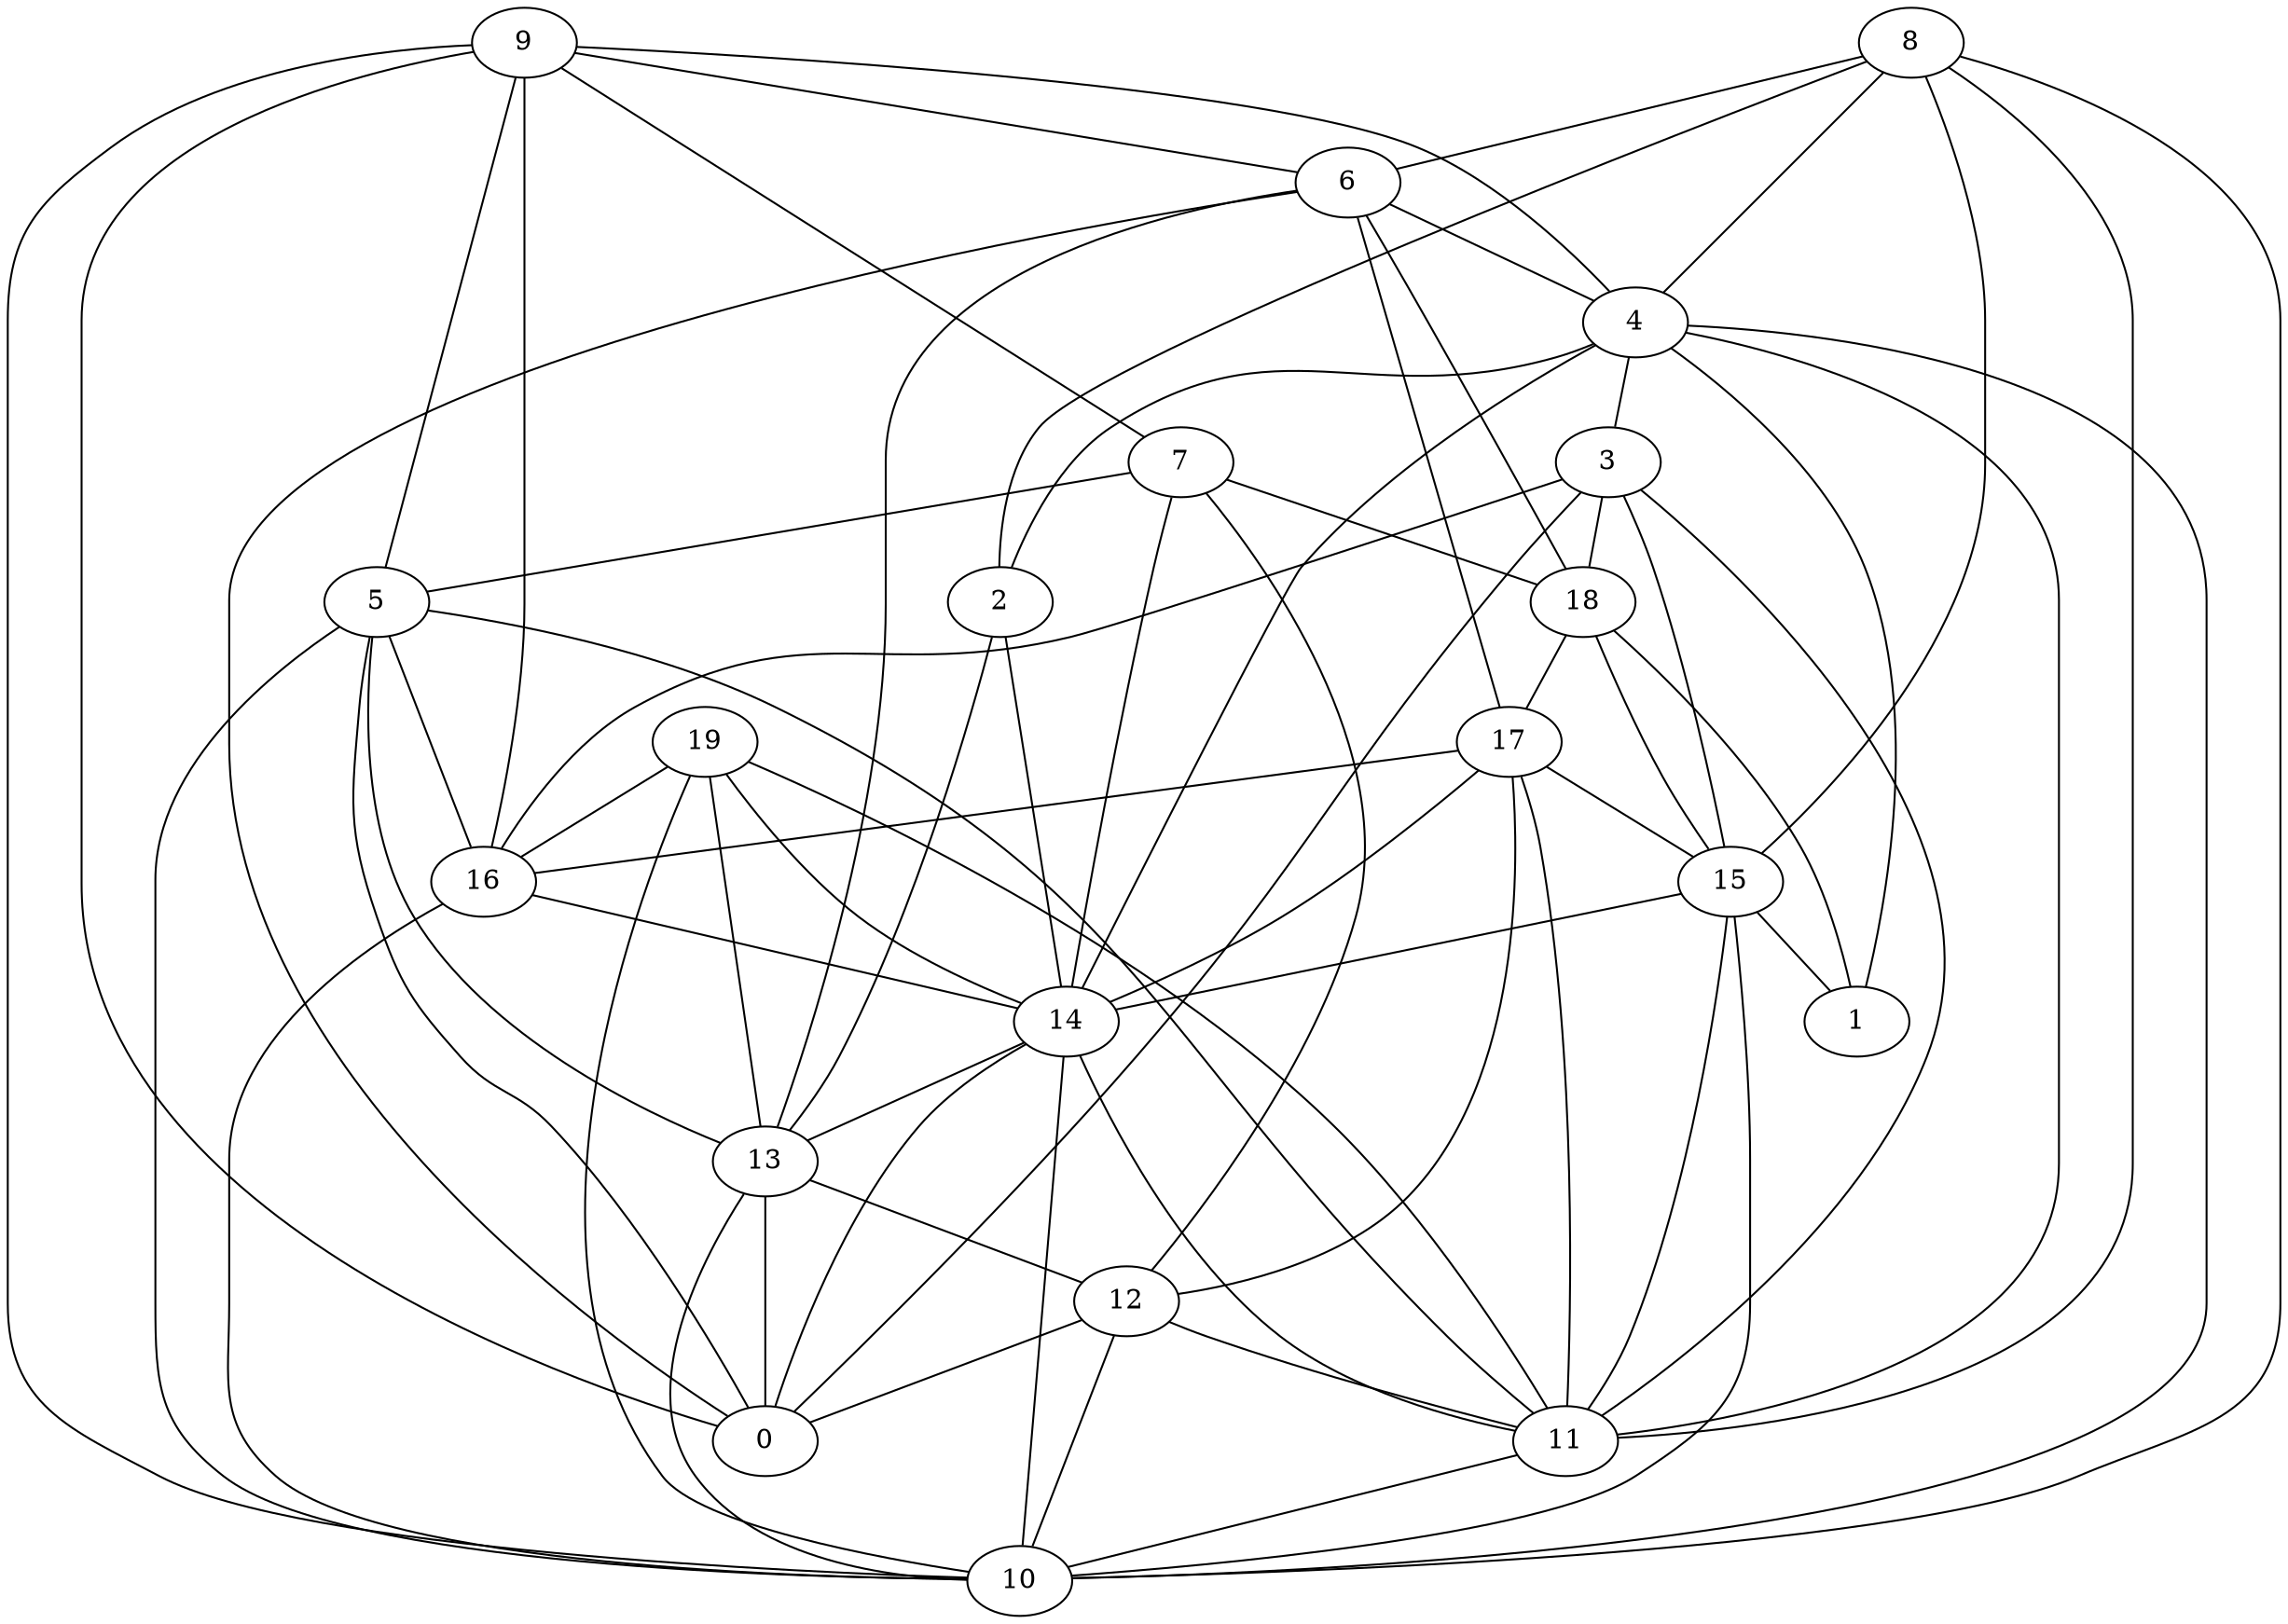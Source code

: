digraph GG_graph {

subgraph G_graph {
edge [color = black]
"5" -> "16" [dir = none]
"5" -> "0" [dir = none]
"6" -> "13" [dir = none]
"6" -> "4" [dir = none]
"6" -> "18" [dir = none]
"6" -> "17" [dir = none]
"19" -> "10" [dir = none]
"19" -> "13" [dir = none]
"19" -> "11" [dir = none]
"8" -> "6" [dir = none]
"8" -> "11" [dir = none]
"8" -> "15" [dir = none]
"9" -> "16" [dir = none]
"9" -> "4" [dir = none]
"9" -> "7" [dir = none]
"9" -> "6" [dir = none]
"18" -> "1" [dir = none]
"16" -> "14" [dir = none]
"3" -> "0" [dir = none]
"3" -> "11" [dir = none]
"14" -> "0" [dir = none]
"14" -> "13" [dir = none]
"15" -> "1" [dir = none]
"13" -> "12" [dir = none]
"2" -> "13" [dir = none]
"4" -> "3" [dir = none]
"4" -> "1" [dir = none]
"4" -> "11" [dir = none]
"4" -> "2" [dir = none]
"12" -> "11" [dir = none]
"12" -> "0" [dir = none]
"12" -> "10" [dir = none]
"7" -> "14" [dir = none]
"7" -> "18" [dir = none]
"17" -> "11" [dir = none]
"17" -> "16" [dir = none]
"17" -> "14" [dir = none]
"17" -> "12" [dir = none]
"16" -> "10" [dir = none]
"8" -> "4" [dir = none]
"5" -> "13" [dir = none]
"8" -> "2" [dir = none]
"7" -> "5" [dir = none]
"2" -> "14" [dir = none]
"15" -> "14" [dir = none]
"15" -> "11" [dir = none]
"14" -> "11" [dir = none]
"4" -> "10" [dir = none]
"11" -> "10" [dir = none]
"19" -> "14" [dir = none]
"3" -> "18" [dir = none]
"13" -> "0" [dir = none]
"3" -> "15" [dir = none]
"5" -> "11" [dir = none]
"9" -> "10" [dir = none]
"9" -> "5" [dir = none]
"15" -> "10" [dir = none]
"19" -> "16" [dir = none]
"6" -> "0" [dir = none]
"17" -> "15" [dir = none]
"9" -> "0" [dir = none]
"5" -> "10" [dir = none]
"7" -> "12" [dir = none]
"13" -> "10" [dir = none]
"8" -> "10" [dir = none]
"18" -> "17" [dir = none]
"3" -> "16" [dir = none]
"14" -> "10" [dir = none]
"4" -> "14" [dir = none]
"18" -> "15" [dir = none]
}

}
